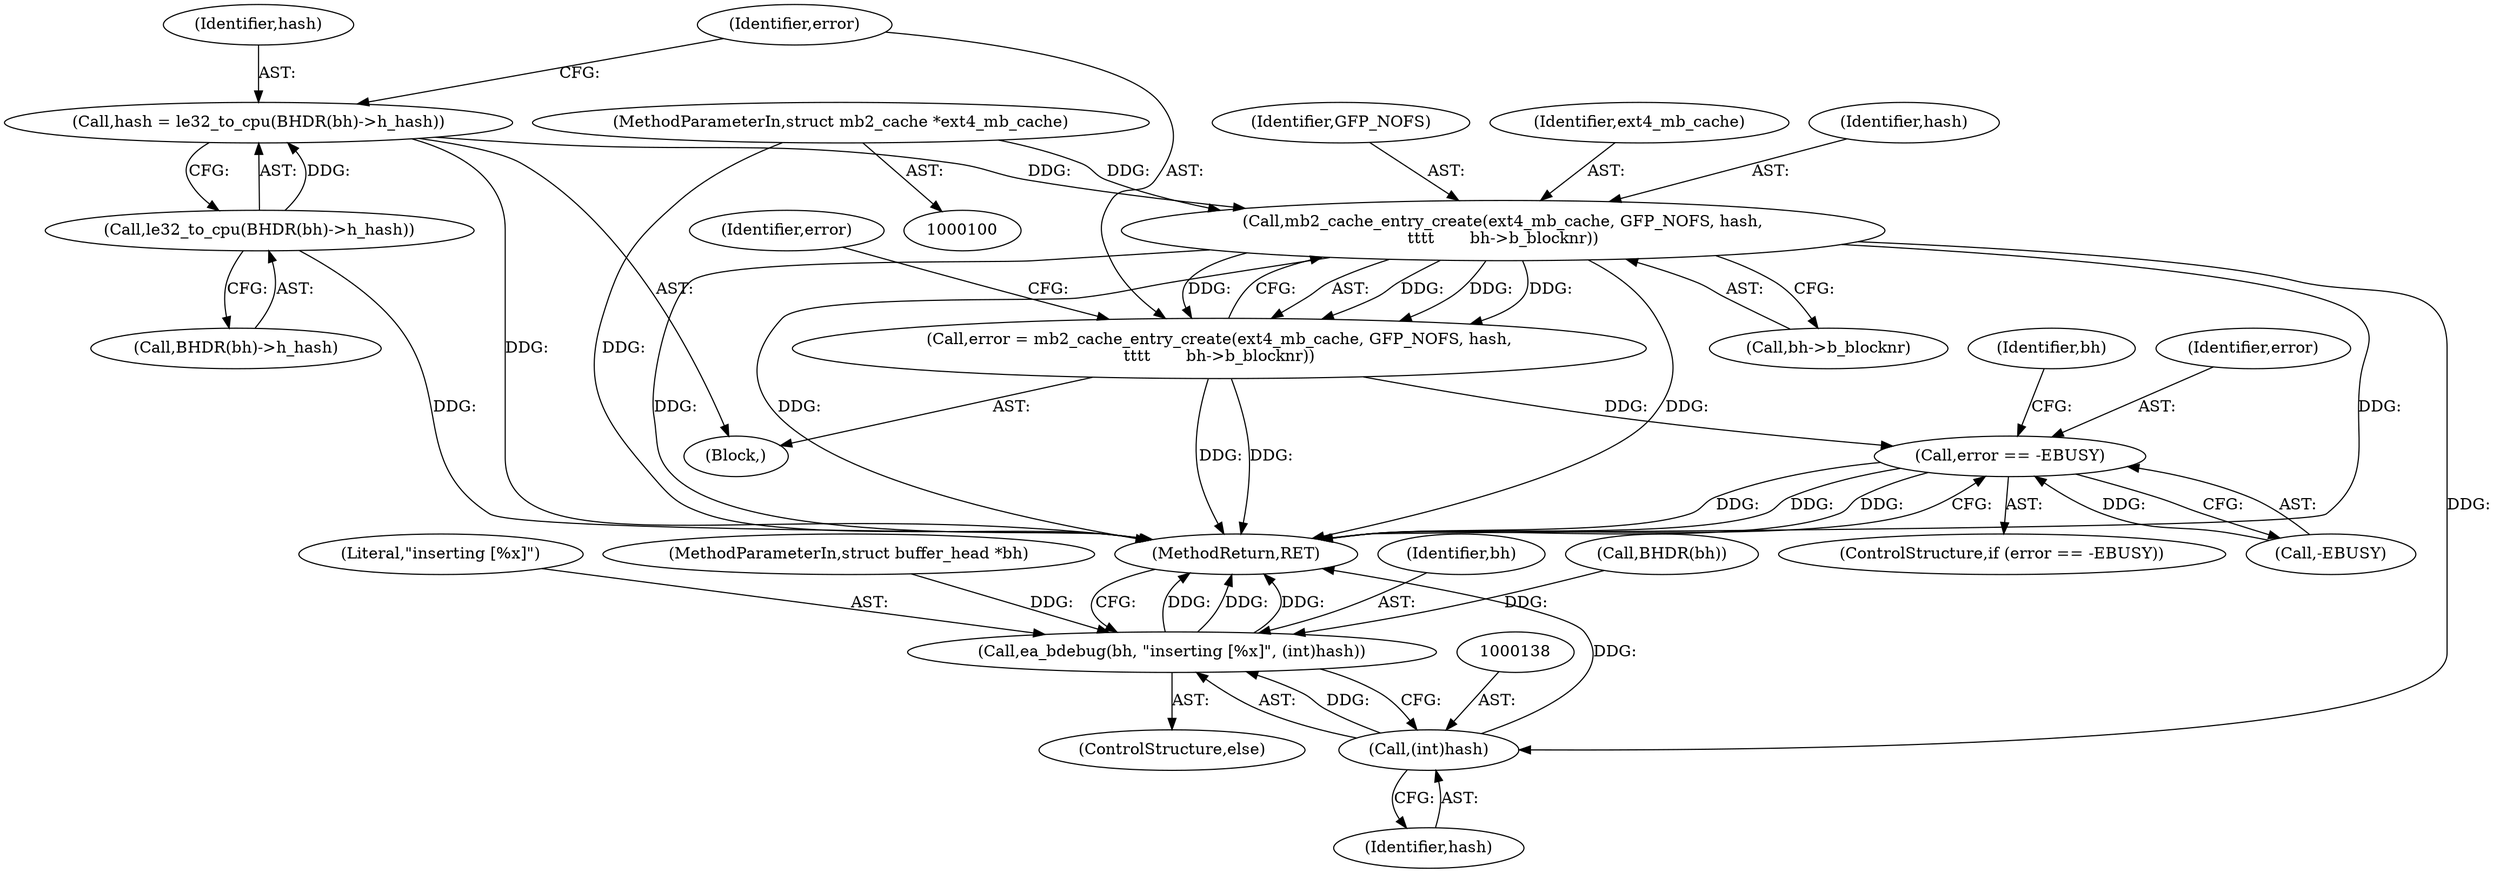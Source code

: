 digraph "0_linux_82939d7999dfc1f1998c4b1c12e2f19edbdff272_5@API" {
"1000115" [label="(Call,mb2_cache_entry_create(ext4_mb_cache, GFP_NOFS, hash,\n\t\t\t\t       bh->b_blocknr))"];
"1000101" [label="(MethodParameterIn,struct mb2_cache *ext4_mb_cache)"];
"1000105" [label="(Call,hash = le32_to_cpu(BHDR(bh)->h_hash))"];
"1000107" [label="(Call,le32_to_cpu(BHDR(bh)->h_hash))"];
"1000113" [label="(Call,error = mb2_cache_entry_create(ext4_mb_cache, GFP_NOFS, hash,\n\t\t\t\t       bh->b_blocknr))"];
"1000126" [label="(Call,error == -EBUSY)"];
"1000137" [label="(Call,(int)hash)"];
"1000134" [label="(Call,ea_bdebug(bh, \"inserting [%x]\", (int)hash))"];
"1000128" [label="(Call,-EBUSY)"];
"1000135" [label="(Identifier,bh)"];
"1000101" [label="(MethodParameterIn,struct mb2_cache *ext4_mb_cache)"];
"1000119" [label="(Call,bh->b_blocknr)"];
"1000117" [label="(Identifier,GFP_NOFS)"];
"1000109" [label="(Call,BHDR(bh))"];
"1000113" [label="(Call,error = mb2_cache_entry_create(ext4_mb_cache, GFP_NOFS, hash,\n\t\t\t\t       bh->b_blocknr))"];
"1000139" [label="(Identifier,hash)"];
"1000108" [label="(Call,BHDR(bh)->h_hash)"];
"1000140" [label="(MethodReturn,RET)"];
"1000125" [label="(ControlStructure,if (error == -EBUSY))"];
"1000131" [label="(Identifier,bh)"];
"1000107" [label="(Call,le32_to_cpu(BHDR(bh)->h_hash))"];
"1000116" [label="(Identifier,ext4_mb_cache)"];
"1000137" [label="(Call,(int)hash)"];
"1000127" [label="(Identifier,error)"];
"1000118" [label="(Identifier,hash)"];
"1000115" [label="(Call,mb2_cache_entry_create(ext4_mb_cache, GFP_NOFS, hash,\n\t\t\t\t       bh->b_blocknr))"];
"1000114" [label="(Identifier,error)"];
"1000106" [label="(Identifier,hash)"];
"1000105" [label="(Call,hash = le32_to_cpu(BHDR(bh)->h_hash))"];
"1000123" [label="(Identifier,error)"];
"1000133" [label="(ControlStructure,else)"];
"1000103" [label="(Block,)"];
"1000136" [label="(Literal,\"inserting [%x]\")"];
"1000126" [label="(Call,error == -EBUSY)"];
"1000134" [label="(Call,ea_bdebug(bh, \"inserting [%x]\", (int)hash))"];
"1000102" [label="(MethodParameterIn,struct buffer_head *bh)"];
"1000115" -> "1000113"  [label="AST: "];
"1000115" -> "1000119"  [label="CFG: "];
"1000116" -> "1000115"  [label="AST: "];
"1000117" -> "1000115"  [label="AST: "];
"1000118" -> "1000115"  [label="AST: "];
"1000119" -> "1000115"  [label="AST: "];
"1000113" -> "1000115"  [label="CFG: "];
"1000115" -> "1000140"  [label="DDG: "];
"1000115" -> "1000140"  [label="DDG: "];
"1000115" -> "1000140"  [label="DDG: "];
"1000115" -> "1000140"  [label="DDG: "];
"1000115" -> "1000113"  [label="DDG: "];
"1000115" -> "1000113"  [label="DDG: "];
"1000115" -> "1000113"  [label="DDG: "];
"1000115" -> "1000113"  [label="DDG: "];
"1000101" -> "1000115"  [label="DDG: "];
"1000105" -> "1000115"  [label="DDG: "];
"1000115" -> "1000137"  [label="DDG: "];
"1000101" -> "1000100"  [label="AST: "];
"1000101" -> "1000140"  [label="DDG: "];
"1000105" -> "1000103"  [label="AST: "];
"1000105" -> "1000107"  [label="CFG: "];
"1000106" -> "1000105"  [label="AST: "];
"1000107" -> "1000105"  [label="AST: "];
"1000114" -> "1000105"  [label="CFG: "];
"1000105" -> "1000140"  [label="DDG: "];
"1000107" -> "1000105"  [label="DDG: "];
"1000107" -> "1000108"  [label="CFG: "];
"1000108" -> "1000107"  [label="AST: "];
"1000107" -> "1000140"  [label="DDG: "];
"1000113" -> "1000103"  [label="AST: "];
"1000114" -> "1000113"  [label="AST: "];
"1000123" -> "1000113"  [label="CFG: "];
"1000113" -> "1000140"  [label="DDG: "];
"1000113" -> "1000140"  [label="DDG: "];
"1000113" -> "1000126"  [label="DDG: "];
"1000126" -> "1000125"  [label="AST: "];
"1000126" -> "1000128"  [label="CFG: "];
"1000127" -> "1000126"  [label="AST: "];
"1000128" -> "1000126"  [label="AST: "];
"1000131" -> "1000126"  [label="CFG: "];
"1000140" -> "1000126"  [label="CFG: "];
"1000126" -> "1000140"  [label="DDG: "];
"1000126" -> "1000140"  [label="DDG: "];
"1000126" -> "1000140"  [label="DDG: "];
"1000128" -> "1000126"  [label="DDG: "];
"1000137" -> "1000134"  [label="AST: "];
"1000137" -> "1000139"  [label="CFG: "];
"1000138" -> "1000137"  [label="AST: "];
"1000139" -> "1000137"  [label="AST: "];
"1000134" -> "1000137"  [label="CFG: "];
"1000137" -> "1000140"  [label="DDG: "];
"1000137" -> "1000134"  [label="DDG: "];
"1000134" -> "1000133"  [label="AST: "];
"1000135" -> "1000134"  [label="AST: "];
"1000136" -> "1000134"  [label="AST: "];
"1000140" -> "1000134"  [label="CFG: "];
"1000134" -> "1000140"  [label="DDG: "];
"1000134" -> "1000140"  [label="DDG: "];
"1000134" -> "1000140"  [label="DDG: "];
"1000109" -> "1000134"  [label="DDG: "];
"1000102" -> "1000134"  [label="DDG: "];
}
